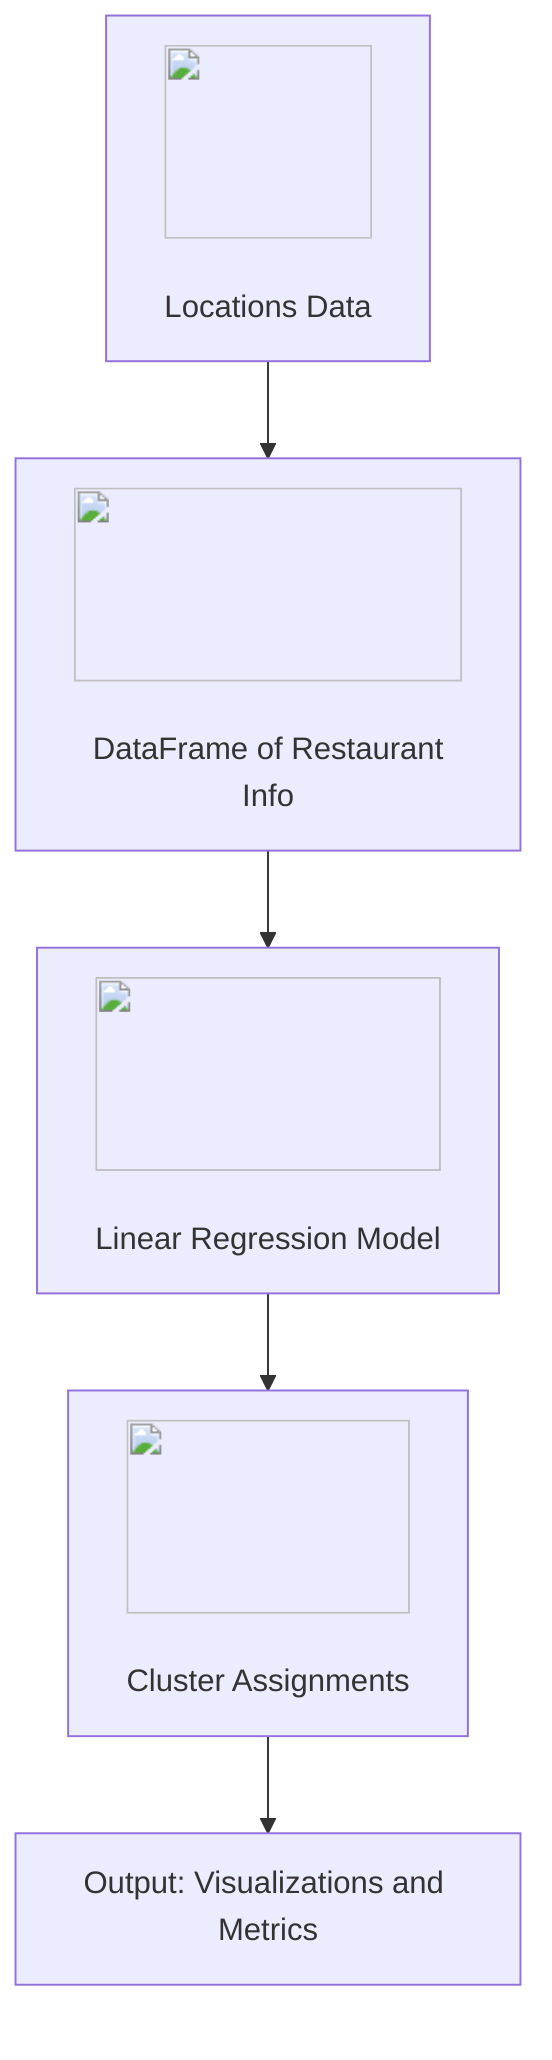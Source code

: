 graph TD; 
    A["<img src='icons/database.svg' width=100 height=100/> <br/> Locations Data"] --> B["<img src='icons/table.svg' width=100 height=100/> <br/> DataFrame of Restaurant Info"];
    B --> C["<img src='icons/brain.svg' width=100 height=100/> <br/> Linear Regression Model"];
    C --> D["<img src='icons/file.svg' width=100 height=100/> <br/> Cluster Assignments"];
    D --> E["Output: Visualizations and Metrics"];